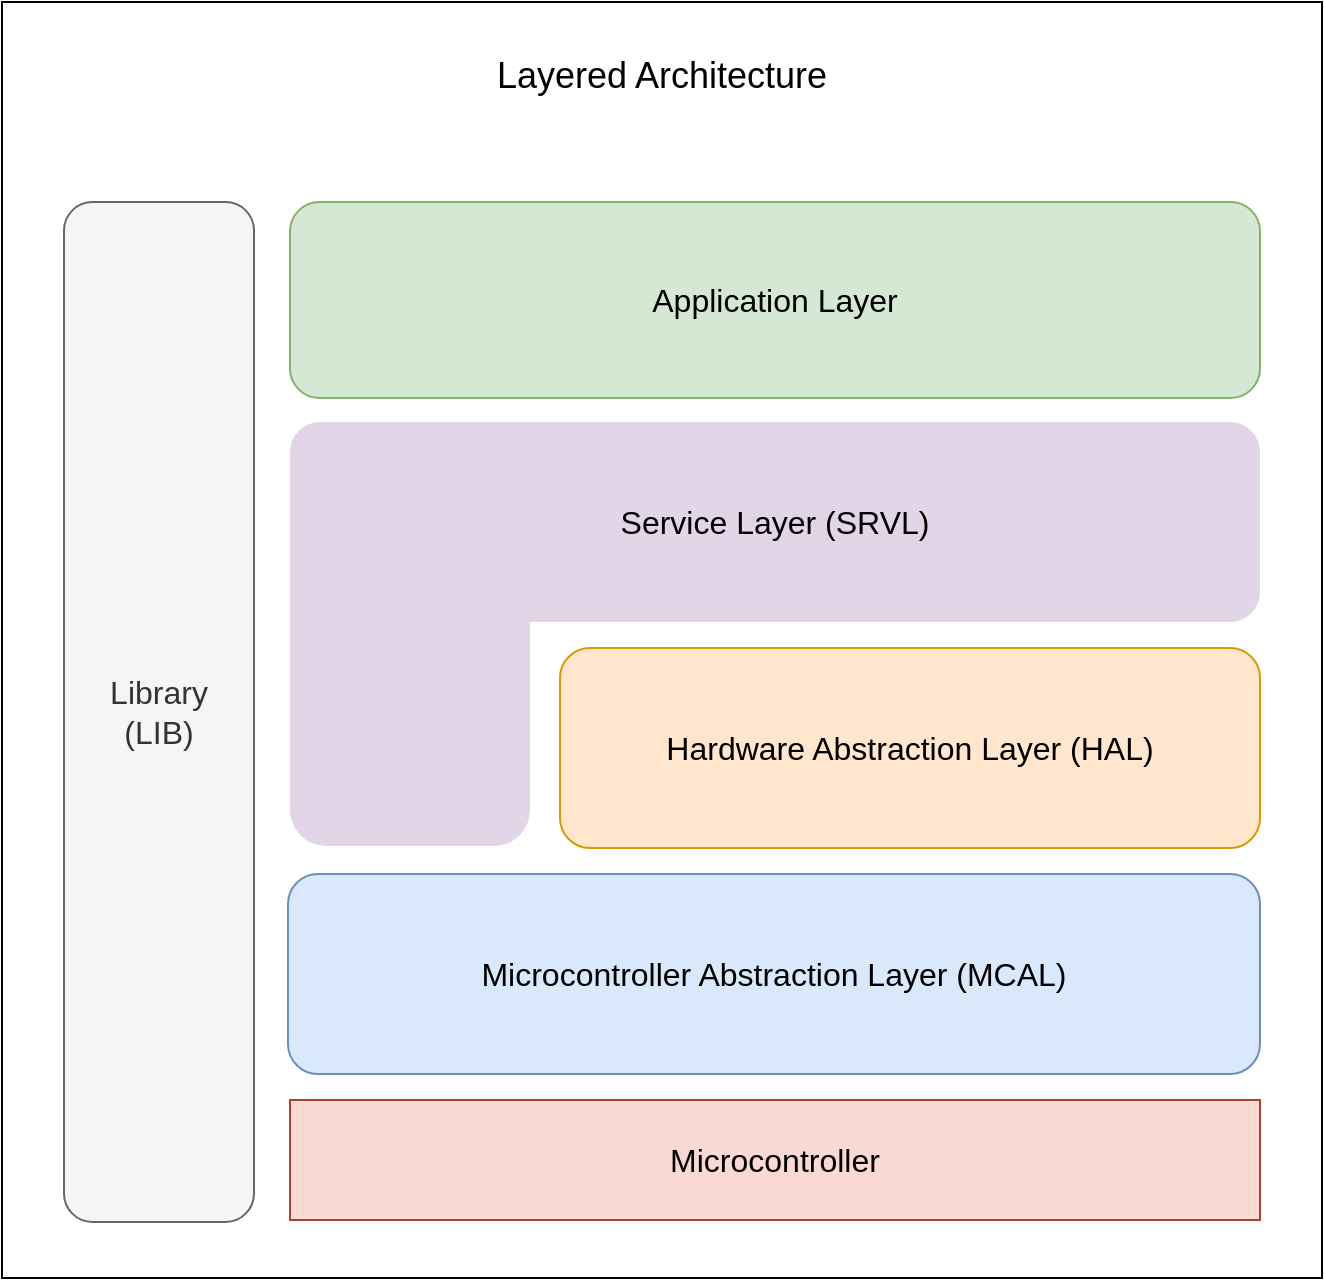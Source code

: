 <mxfile version="21.6.8" type="device">
  <diagram name="Page-1" id="-CargAOVByAoLxOXnS4A">
    <mxGraphModel dx="1036" dy="1856" grid="0" gridSize="10" guides="1" tooltips="1" connect="1" arrows="1" fold="1" page="0" pageScale="1" pageWidth="850" pageHeight="1100" math="0" shadow="0">
      <root>
        <mxCell id="0" />
        <mxCell id="1" parent="0" />
        <mxCell id="wgH91Bwnna8UG3z6ClUc-1" value="" style="rounded=0;whiteSpace=wrap;html=1;fontSize=16;" parent="1" vertex="1">
          <mxGeometry x="39" y="-975" width="660" height="638" as="geometry" />
        </mxCell>
        <mxCell id="wgH91Bwnna8UG3z6ClUc-2" value="Microcontroller Abstraction Layer (MCAL)" style="rounded=1;whiteSpace=wrap;html=1;fontSize=16;fillColor=#dae8fc;strokeColor=#6c8ebf;" parent="1" vertex="1">
          <mxGeometry x="182" y="-539" width="486" height="100" as="geometry" />
        </mxCell>
        <mxCell id="wgH91Bwnna8UG3z6ClUc-8" value="Hardware Abstraction Layer (HAL)" style="rounded=1;whiteSpace=wrap;html=1;fontSize=16;fillColor=#ffe6cc;strokeColor=#d79b00;" parent="1" vertex="1">
          <mxGeometry x="318" y="-652" width="350" height="100" as="geometry" />
        </mxCell>
        <mxCell id="wgH91Bwnna8UG3z6ClUc-13" value="Application Layer" style="rounded=1;whiteSpace=wrap;html=1;fontSize=16;fillColor=#d5e8d4;strokeColor=#82b366;" parent="1" vertex="1">
          <mxGeometry x="183" y="-875" width="485" height="98" as="geometry" />
        </mxCell>
        <mxCell id="wgH91Bwnna8UG3z6ClUc-14" value="Library&lt;br&gt;(LIB)" style="rounded=1;whiteSpace=wrap;html=1;fontSize=16;fillColor=#f5f5f5;fontColor=#333333;strokeColor=#666666;" parent="1" vertex="1">
          <mxGeometry x="70" y="-875" width="95" height="510" as="geometry" />
        </mxCell>
        <mxCell id="wgH91Bwnna8UG3z6ClUc-15" value="&lt;font style=&quot;font-size: 18px;&quot;&gt;Layered Architecture&lt;/font&gt;" style="text;html=1;strokeColor=none;fillColor=none;align=center;verticalAlign=middle;whiteSpace=wrap;rounded=0;fontSize=16;" parent="1" vertex="1">
          <mxGeometry x="244" y="-953" width="250" height="30" as="geometry" />
        </mxCell>
        <mxCell id="wgH91Bwnna8UG3z6ClUc-16" value="Microcontroller" style="rounded=0;whiteSpace=wrap;html=1;fontSize=16;fillColor=#fad9d5;strokeColor=#ae4132;" parent="1" vertex="1">
          <mxGeometry x="183" y="-426" width="485" height="60" as="geometry" />
        </mxCell>
        <mxCell id="sNaJSB-Qa3jNS5Vj-SXu-3" value="" style="rounded=1;whiteSpace=wrap;html=1;fontSize=16;fillColor=#e1d5e7;strokeColor=none;" parent="1" vertex="1">
          <mxGeometry x="183" y="-765" width="120" height="212" as="geometry" />
        </mxCell>
        <mxCell id="ujR6Uv2I78tNpZ37bxV1-2" value="Service Layer (SRVL)" style="rounded=1;whiteSpace=wrap;html=1;fontSize=16;fillColor=#e1d5e7;strokeColor=none;" vertex="1" parent="1">
          <mxGeometry x="183" y="-765" width="485" height="100" as="geometry" />
        </mxCell>
      </root>
    </mxGraphModel>
  </diagram>
</mxfile>
